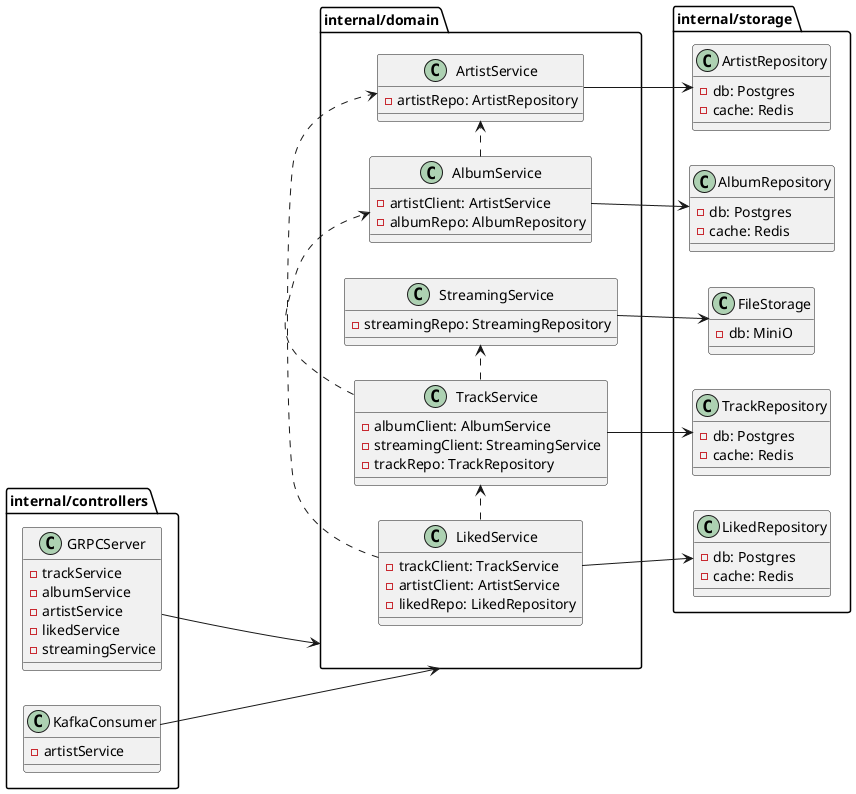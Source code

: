 @startuml diagram
left to right direction

package internal/controllers {
    class GRPCServer {
        -trackService
        -albumService
        -artistService
        -likedService
        -streamingService
    }
    class KafkaConsumer {
        -artistService
    }
}

package internal/domain {
    class TrackService {
        -albumClient: AlbumService
        -streamingClient: StreamingService
        -trackRepo: TrackRepository
    }
    class AlbumService {
        -artistClient: ArtistService
        -albumRepo: AlbumRepository
    }
    class ArtistService {
        -artistRepo: ArtistRepository
    }
    class LikedService {
        -trackClient: TrackService
        -artistClient: ArtistService
        -likedRepo: LikedRepository
    }
    class StreamingService {
        -streamingRepo: StreamingRepository
    }
}

package internal/storage {
    class TrackRepository {
        -db: Postgres
        -cache: Redis
    }
    class AlbumRepository {
        -db: Postgres
        -cache: Redis
    }
    class ArtistRepository {
        -db: Postgres
        -cache: Redis
    }
    class LikedRepository {
        -db: Postgres
        -cache: Redis
    }
    class FileStorage {
        -db: MiniO
    }
}

"GRPCServer" ====> "internal/domain"
"KafkaConsumer" ====> "internal/domain"

"TrackService" .> "AlbumService"
"TrackService" .> "StreamingService"
"TrackService" --> "TrackRepository"

"AlbumService" .> ArtistService
"AlbumService" --> "AlbumRepository"

"ArtistService" --> "ArtistRepository"

"LikedService" .> "ArtistService"
"LikedService" .> "TrackService"
"LikedService" --> "LikedRepository"

"StreamingService" --> "FileStorage"
@enduml